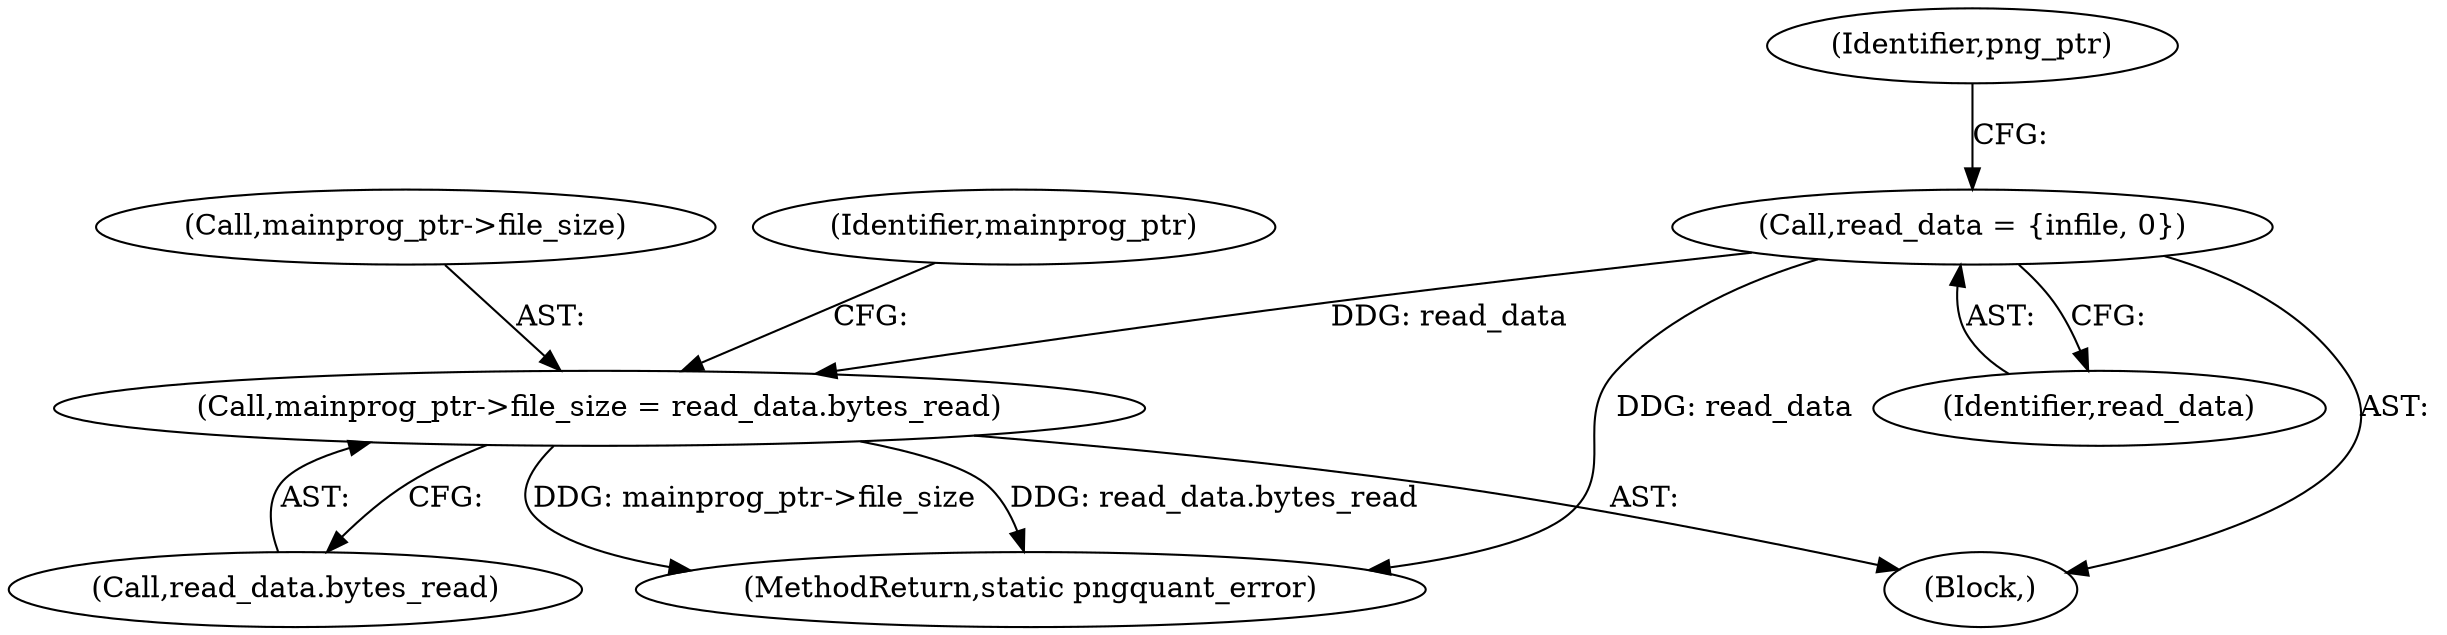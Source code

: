 digraph "0_pngquant_b7c217680cda02dddced245d237ebe8c383be285@API" {
"1000200" [label="(Call,read_data = {infile, 0})"];
"1000673" [label="(Call,mainprog_ptr->file_size = read_data.bytes_read)"];
"1000682" [label="(Identifier,mainprog_ptr)"];
"1000201" [label="(Identifier,read_data)"];
"1000673" [label="(Call,mainprog_ptr->file_size = read_data.bytes_read)"];
"1000674" [label="(Call,mainprog_ptr->file_size)"];
"1000124" [label="(Block,)"];
"1000689" [label="(MethodReturn,static pngquant_error)"];
"1000677" [label="(Call,read_data.bytes_read)"];
"1000203" [label="(Identifier,png_ptr)"];
"1000200" [label="(Call,read_data = {infile, 0})"];
"1000200" -> "1000124"  [label="AST: "];
"1000200" -> "1000201"  [label="CFG: "];
"1000201" -> "1000200"  [label="AST: "];
"1000203" -> "1000200"  [label="CFG: "];
"1000200" -> "1000689"  [label="DDG: read_data"];
"1000200" -> "1000673"  [label="DDG: read_data"];
"1000673" -> "1000124"  [label="AST: "];
"1000673" -> "1000677"  [label="CFG: "];
"1000674" -> "1000673"  [label="AST: "];
"1000677" -> "1000673"  [label="AST: "];
"1000682" -> "1000673"  [label="CFG: "];
"1000673" -> "1000689"  [label="DDG: read_data.bytes_read"];
"1000673" -> "1000689"  [label="DDG: mainprog_ptr->file_size"];
}
